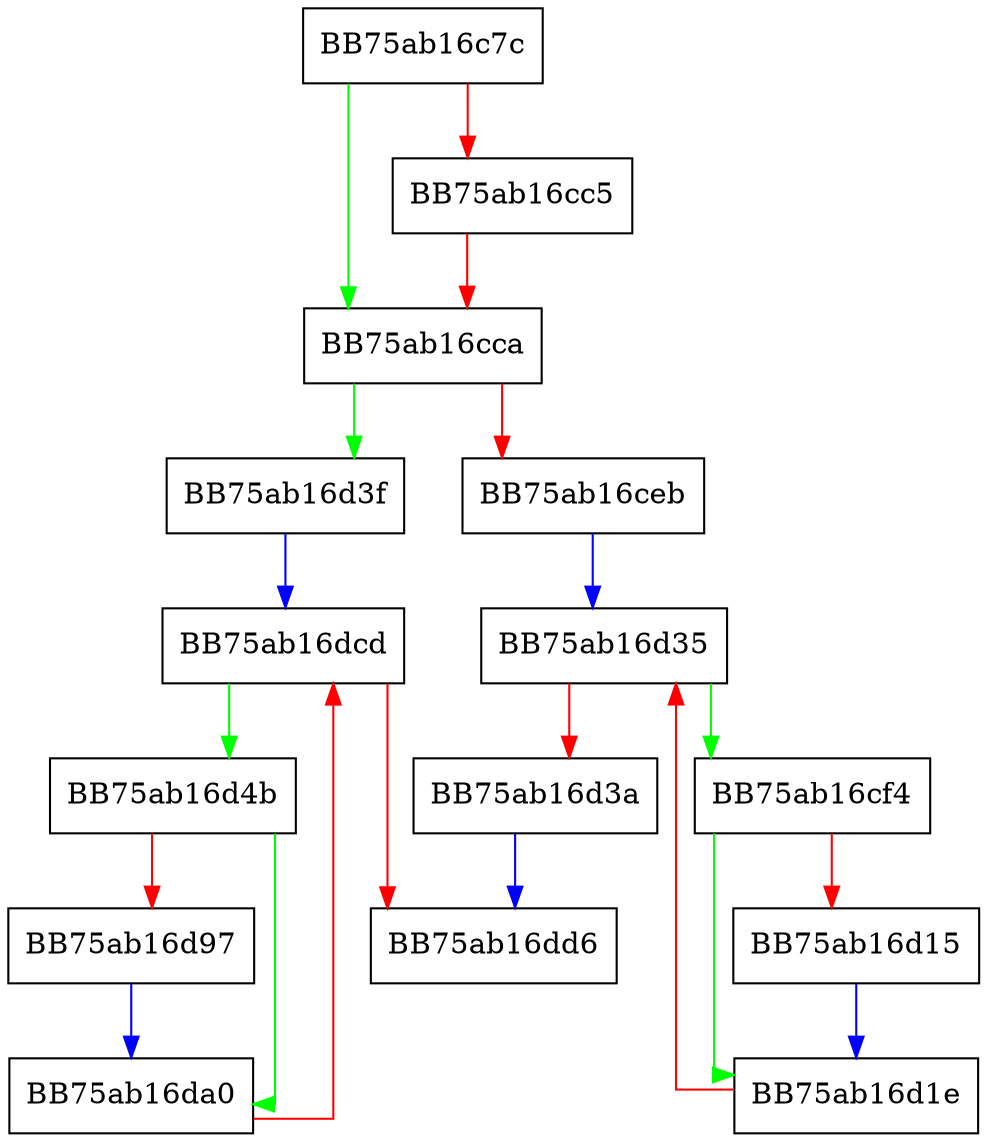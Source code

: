 digraph object {
  node [shape="box"];
  graph [splines=ortho];
  BB75ab16c7c -> BB75ab16cca [color="green"];
  BB75ab16c7c -> BB75ab16cc5 [color="red"];
  BB75ab16cc5 -> BB75ab16cca [color="red"];
  BB75ab16cca -> BB75ab16d3f [color="green"];
  BB75ab16cca -> BB75ab16ceb [color="red"];
  BB75ab16ceb -> BB75ab16d35 [color="blue"];
  BB75ab16cf4 -> BB75ab16d1e [color="green"];
  BB75ab16cf4 -> BB75ab16d15 [color="red"];
  BB75ab16d15 -> BB75ab16d1e [color="blue"];
  BB75ab16d1e -> BB75ab16d35 [color="red"];
  BB75ab16d35 -> BB75ab16cf4 [color="green"];
  BB75ab16d35 -> BB75ab16d3a [color="red"];
  BB75ab16d3a -> BB75ab16dd6 [color="blue"];
  BB75ab16d3f -> BB75ab16dcd [color="blue"];
  BB75ab16d4b -> BB75ab16da0 [color="green"];
  BB75ab16d4b -> BB75ab16d97 [color="red"];
  BB75ab16d97 -> BB75ab16da0 [color="blue"];
  BB75ab16da0 -> BB75ab16dcd [color="red"];
  BB75ab16dcd -> BB75ab16d4b [color="green"];
  BB75ab16dcd -> BB75ab16dd6 [color="red"];
}